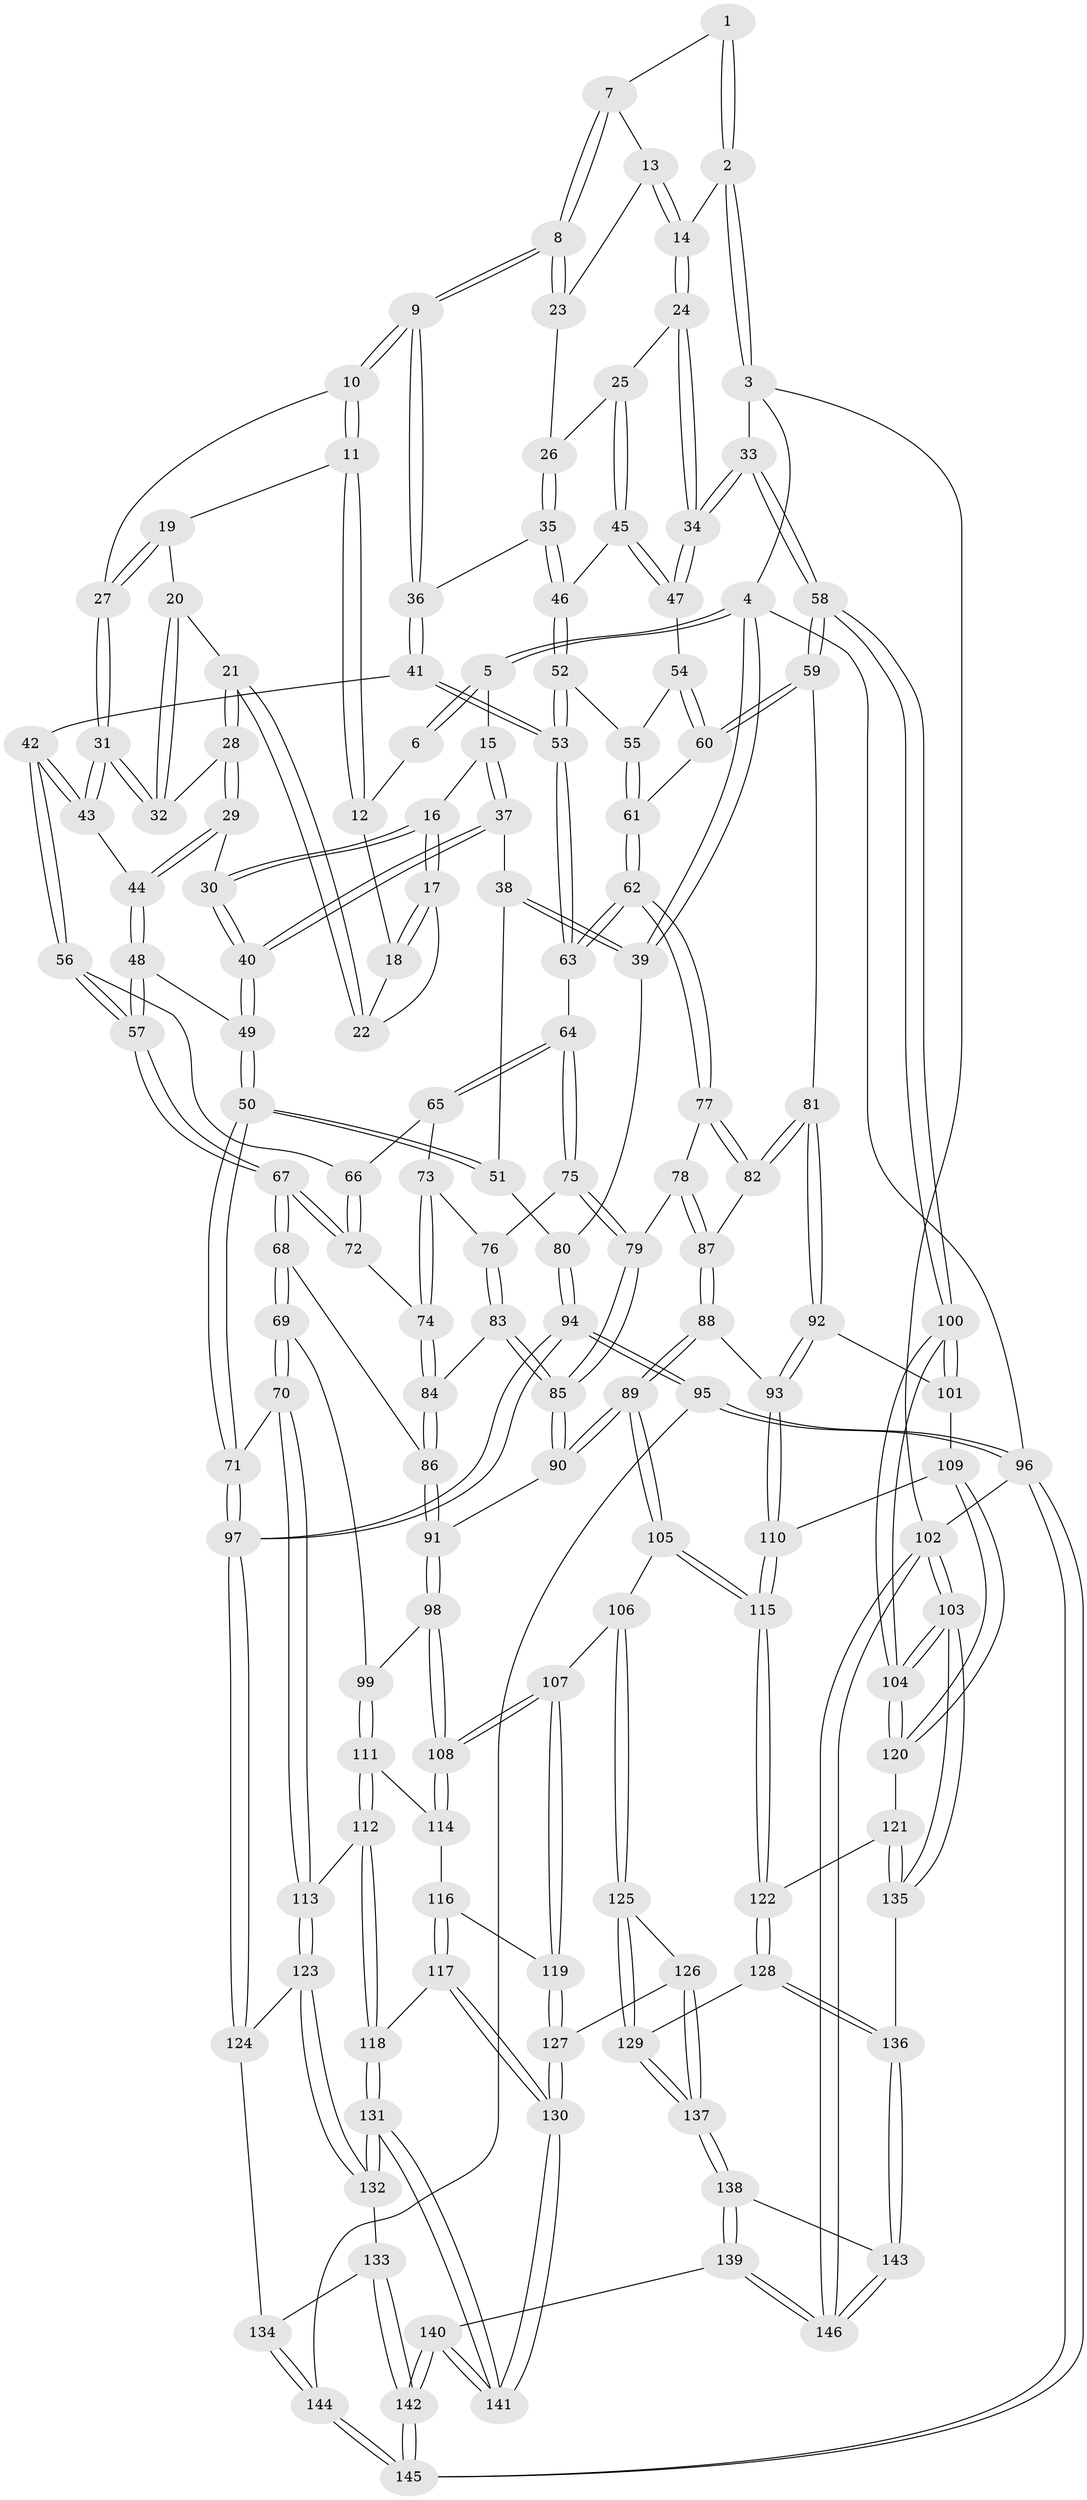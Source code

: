 // coarse degree distribution, {3: 0.11494252873563218, 5: 0.4367816091954023, 4: 0.3793103448275862, 2: 0.011494252873563218, 6: 0.05747126436781609}
// Generated by graph-tools (version 1.1) at 2025/52/02/27/25 19:52:43]
// undirected, 146 vertices, 362 edges
graph export_dot {
graph [start="1"]
  node [color=gray90,style=filled];
  1 [pos="+0.6488413349297066+0"];
  2 [pos="+1+0"];
  3 [pos="+1+0"];
  4 [pos="+0+0"];
  5 [pos="+0.011024141351257679+0"];
  6 [pos="+0.48767079713291434+0"];
  7 [pos="+0.6524128997456644+0"];
  8 [pos="+0.6387530458911697+0.10603708027265275"];
  9 [pos="+0.6262665854702301+0.1312613002910944"];
  10 [pos="+0.5853243788974865+0.12524954596685364"];
  11 [pos="+0.500474453767017+0.06333545067244593"];
  12 [pos="+0.46017684554187577+0"];
  13 [pos="+0.7717731601694653+0.04606342676066886"];
  14 [pos="+0.9079637538854868+0.03224883858604959"];
  15 [pos="+0.18038966634892206+0.05015400945907629"];
  16 [pos="+0.31161897727609583+0.1021110950054305"];
  17 [pos="+0.3350816259992709+0.08506221395398023"];
  18 [pos="+0.40647328456618603+0.017732335294132078"];
  19 [pos="+0.46600016685925144+0.1149893779169725"];
  20 [pos="+0.44836816698855764+0.1272824888112485"];
  21 [pos="+0.44489822546207314+0.1287520401913252"];
  22 [pos="+0.4262279813369104+0.10935038021982421"];
  23 [pos="+0.7629842802481249+0.07320810040698195"];
  24 [pos="+0.8933711350168908+0.10950472969940854"];
  25 [pos="+0.8530697443657052+0.1628781985885609"];
  26 [pos="+0.789513025391929+0.13290545934550466"];
  27 [pos="+0.5121406019055499+0.17765322090466076"];
  28 [pos="+0.40403699116346026+0.17485250898060373"];
  29 [pos="+0.3640584499341387+0.19193838030283644"];
  30 [pos="+0.32249399819191105+0.12558761848500452"];
  31 [pos="+0.49759509914841416+0.19949425039051882"];
  32 [pos="+0.4967248375412429+0.19910208121043504"];
  33 [pos="+1+0.26990643123533475"];
  34 [pos="+1+0.2632024934623337"];
  35 [pos="+0.6687647440327115+0.19994754146477003"];
  36 [pos="+0.6559441661949962+0.19915492774113186"];
  37 [pos="+0.13793622433079478+0.16536603554069945"];
  38 [pos="+0.10538973457474735+0.18498065785875697"];
  39 [pos="+0+0.2163129537595163"];
  40 [pos="+0.21656725460974804+0.25080352349663"];
  41 [pos="+0.6233889241709255+0.26627584846024854"];
  42 [pos="+0.5781008984258734+0.30813442113311057"];
  43 [pos="+0.5027366819572896+0.2414120412059724"];
  44 [pos="+0.35646956259119106+0.2765832429310872"];
  45 [pos="+0.8544058091040369+0.17790661769534868"];
  46 [pos="+0.7789871963105132+0.25368587208702575"];
  47 [pos="+0.949483546946386+0.27905141812579565"];
  48 [pos="+0.34681548035836507+0.2967476230765407"];
  49 [pos="+0.25708584915045024+0.3091288808652188"];
  50 [pos="+0.15798176717069018+0.43626366738585526"];
  51 [pos="+0.09034686859850254+0.38718968913550733"];
  52 [pos="+0.7920954066542997+0.32387286741332777"];
  53 [pos="+0.759865965527208+0.35438354044488124"];
  54 [pos="+0.9176064532401075+0.3077120915157189"];
  55 [pos="+0.835937316948971+0.32995519842505405"];
  56 [pos="+0.5696217512550967+0.33973778502134877"];
  57 [pos="+0.4139610020239166+0.38747187507862335"];
  58 [pos="+1+0.5150768164348156"];
  59 [pos="+0.9190199976732522+0.4410159050628282"];
  60 [pos="+0.9141584943014753+0.4370760999652382"];
  61 [pos="+0.8630255483087202+0.43446032653417455"];
  62 [pos="+0.8311145142717549+0.4506481651406749"];
  63 [pos="+0.7592772868921678+0.35611315659259435"];
  64 [pos="+0.7254670132407312+0.39590855605978703"];
  65 [pos="+0.6563207468637661+0.39140065996295226"];
  66 [pos="+0.5758052067145755+0.3513031508060633"];
  67 [pos="+0.40406715360892903+0.46655584897319097"];
  68 [pos="+0.3998178222653998+0.4829519292318099"];
  69 [pos="+0.3837816105794031+0.5059127920717472"];
  70 [pos="+0.29558508352208346+0.583858481365268"];
  71 [pos="+0.1730163487258636+0.5093914560822708"];
  72 [pos="+0.5751315444364304+0.44403233699226674"];
  73 [pos="+0.6563135452681134+0.43838217155159304"];
  74 [pos="+0.5820083834005163+0.47322108010156727"];
  75 [pos="+0.7289532594285238+0.44643685093718344"];
  76 [pos="+0.6717007449849945+0.4707791706177133"];
  77 [pos="+0.8215838694369487+0.4662655173594589"];
  78 [pos="+0.7646548179231516+0.4881050441968466"];
  79 [pos="+0.7572585766232736+0.48579175748880027"];
  80 [pos="+0+0.33239882131063037"];
  81 [pos="+0.8818390467911583+0.5469061485345178"];
  82 [pos="+0.8563203092395595+0.5263322632378616"];
  83 [pos="+0.6624741170986121+0.4844174282936"];
  84 [pos="+0.5831840728343628+0.4848248375798369"];
  85 [pos="+0.69047512267528+0.544284377846341"];
  86 [pos="+0.5694743255255587+0.5201714967290033"];
  87 [pos="+0.7833700283995151+0.5425172214774767"];
  88 [pos="+0.7778377575715213+0.6139854073168339"];
  89 [pos="+0.7386740318051596+0.6352843459784634"];
  90 [pos="+0.6812786963717874+0.5769383128689513"];
  91 [pos="+0.5825171983241901+0.5793497907780936"];
  92 [pos="+0.8943589313082488+0.5775474972675243"];
  93 [pos="+0.8587880431186491+0.6153446805929982"];
  94 [pos="+0+0.7456646064574606"];
  95 [pos="+0+0.9180616726349866"];
  96 [pos="+0+1"];
  97 [pos="+0+0.7448081291312401"];
  98 [pos="+0.575118252332632+0.591097848131819"];
  99 [pos="+0.5436411509744183+0.6106694879702892"];
  100 [pos="+1+0.5492531324407967"];
  101 [pos="+0.9940834178527976+0.5780493506990465"];
  102 [pos="+1+1"];
  103 [pos="+1+0.7985058947536386"];
  104 [pos="+1+0.731009756861003"];
  105 [pos="+0.7329880854210344+0.6600149904700039"];
  106 [pos="+0.6882695063610914+0.7027529340741396"];
  107 [pos="+0.6505197091329369+0.705029021489813"];
  108 [pos="+0.6318592542651601+0.6900314818567043"];
  109 [pos="+0.903775253360772+0.6980135390769451"];
  110 [pos="+0.8684543547021425+0.6494003350033236"];
  111 [pos="+0.5161839972179092+0.6483658727023008"];
  112 [pos="+0.4076097138648328+0.7050191384051521"];
  113 [pos="+0.3172070122981771+0.6752340486918721"];
  114 [pos="+0.5584470909559154+0.7005094435225523"];
  115 [pos="+0.8024160756290886+0.7324341828477406"];
  116 [pos="+0.5589376056353782+0.7123593208749192"];
  117 [pos="+0.5408973145458148+0.8297911511679492"];
  118 [pos="+0.46961659691614616+0.7836814064221923"];
  119 [pos="+0.6271510370446884+0.734637886218206"];
  120 [pos="+0.9348148832958624+0.7678675981408929"];
  121 [pos="+0.8756199219763209+0.8091690367301038"];
  122 [pos="+0.8373332058165558+0.8163862530453856"];
  123 [pos="+0.27075502105478877+0.7475288462818245"];
  124 [pos="+0.15324940737400028+0.7710137006496152"];
  125 [pos="+0.7021817557844904+0.7590627562708319"];
  126 [pos="+0.5921959968799881+0.8378272765167132"];
  127 [pos="+0.567683304453028+0.8318503098308789"];
  128 [pos="+0.7899053596928124+0.8559150840847509"];
  129 [pos="+0.777776508030687+0.8607950211275741"];
  130 [pos="+0.5462782333553257+0.835417763692909"];
  131 [pos="+0.3458649269230296+0.9249532174367447"];
  132 [pos="+0.2902938066431866+0.8581808128750674"];
  133 [pos="+0.21926216515908795+0.9052999754217292"];
  134 [pos="+0.16167325168629795+0.9283938114936069"];
  135 [pos="+0.9511116951660299+0.9303845198015784"];
  136 [pos="+0.9158578727005726+0.9998736719682821"];
  137 [pos="+0.7330089606921252+0.9045764536439169"];
  138 [pos="+0.7318133298786368+0.9118590669487503"];
  139 [pos="+0.626003647549852+1"];
  140 [pos="+0.4470350554670582+1"];
  141 [pos="+0.4437428032504538+1"];
  142 [pos="+0.32137789859795834+1"];
  143 [pos="+0.9135092868509451+1"];
  144 [pos="+0.15811144169402364+0.9320175151130848"];
  145 [pos="+0.2980883872028807+1"];
  146 [pos="+0.9560528102468746+1"];
  1 -- 2;
  1 -- 2;
  1 -- 7;
  2 -- 3;
  2 -- 3;
  2 -- 14;
  3 -- 4;
  3 -- 33;
  3 -- 102;
  4 -- 5;
  4 -- 5;
  4 -- 39;
  4 -- 39;
  4 -- 96;
  5 -- 6;
  5 -- 6;
  5 -- 15;
  6 -- 12;
  7 -- 8;
  7 -- 8;
  7 -- 13;
  8 -- 9;
  8 -- 9;
  8 -- 23;
  8 -- 23;
  9 -- 10;
  9 -- 10;
  9 -- 36;
  9 -- 36;
  10 -- 11;
  10 -- 11;
  10 -- 27;
  11 -- 12;
  11 -- 12;
  11 -- 19;
  12 -- 18;
  13 -- 14;
  13 -- 14;
  13 -- 23;
  14 -- 24;
  14 -- 24;
  15 -- 16;
  15 -- 37;
  15 -- 37;
  16 -- 17;
  16 -- 17;
  16 -- 30;
  16 -- 30;
  17 -- 18;
  17 -- 18;
  17 -- 22;
  18 -- 22;
  19 -- 20;
  19 -- 27;
  19 -- 27;
  20 -- 21;
  20 -- 32;
  20 -- 32;
  21 -- 22;
  21 -- 22;
  21 -- 28;
  21 -- 28;
  23 -- 26;
  24 -- 25;
  24 -- 34;
  24 -- 34;
  25 -- 26;
  25 -- 45;
  25 -- 45;
  26 -- 35;
  26 -- 35;
  27 -- 31;
  27 -- 31;
  28 -- 29;
  28 -- 29;
  28 -- 32;
  29 -- 30;
  29 -- 44;
  29 -- 44;
  30 -- 40;
  30 -- 40;
  31 -- 32;
  31 -- 32;
  31 -- 43;
  31 -- 43;
  33 -- 34;
  33 -- 34;
  33 -- 58;
  33 -- 58;
  34 -- 47;
  34 -- 47;
  35 -- 36;
  35 -- 46;
  35 -- 46;
  36 -- 41;
  36 -- 41;
  37 -- 38;
  37 -- 40;
  37 -- 40;
  38 -- 39;
  38 -- 39;
  38 -- 51;
  39 -- 80;
  40 -- 49;
  40 -- 49;
  41 -- 42;
  41 -- 53;
  41 -- 53;
  42 -- 43;
  42 -- 43;
  42 -- 56;
  42 -- 56;
  43 -- 44;
  44 -- 48;
  44 -- 48;
  45 -- 46;
  45 -- 47;
  45 -- 47;
  46 -- 52;
  46 -- 52;
  47 -- 54;
  48 -- 49;
  48 -- 57;
  48 -- 57;
  49 -- 50;
  49 -- 50;
  50 -- 51;
  50 -- 51;
  50 -- 71;
  50 -- 71;
  51 -- 80;
  52 -- 53;
  52 -- 53;
  52 -- 55;
  53 -- 63;
  53 -- 63;
  54 -- 55;
  54 -- 60;
  54 -- 60;
  55 -- 61;
  55 -- 61;
  56 -- 57;
  56 -- 57;
  56 -- 66;
  57 -- 67;
  57 -- 67;
  58 -- 59;
  58 -- 59;
  58 -- 100;
  58 -- 100;
  59 -- 60;
  59 -- 60;
  59 -- 81;
  60 -- 61;
  61 -- 62;
  61 -- 62;
  62 -- 63;
  62 -- 63;
  62 -- 77;
  62 -- 77;
  63 -- 64;
  64 -- 65;
  64 -- 65;
  64 -- 75;
  64 -- 75;
  65 -- 66;
  65 -- 73;
  66 -- 72;
  66 -- 72;
  67 -- 68;
  67 -- 68;
  67 -- 72;
  67 -- 72;
  68 -- 69;
  68 -- 69;
  68 -- 86;
  69 -- 70;
  69 -- 70;
  69 -- 99;
  70 -- 71;
  70 -- 113;
  70 -- 113;
  71 -- 97;
  71 -- 97;
  72 -- 74;
  73 -- 74;
  73 -- 74;
  73 -- 76;
  74 -- 84;
  74 -- 84;
  75 -- 76;
  75 -- 79;
  75 -- 79;
  76 -- 83;
  76 -- 83;
  77 -- 78;
  77 -- 82;
  77 -- 82;
  78 -- 79;
  78 -- 87;
  78 -- 87;
  79 -- 85;
  79 -- 85;
  80 -- 94;
  80 -- 94;
  81 -- 82;
  81 -- 82;
  81 -- 92;
  81 -- 92;
  82 -- 87;
  83 -- 84;
  83 -- 85;
  83 -- 85;
  84 -- 86;
  84 -- 86;
  85 -- 90;
  85 -- 90;
  86 -- 91;
  86 -- 91;
  87 -- 88;
  87 -- 88;
  88 -- 89;
  88 -- 89;
  88 -- 93;
  89 -- 90;
  89 -- 90;
  89 -- 105;
  89 -- 105;
  90 -- 91;
  91 -- 98;
  91 -- 98;
  92 -- 93;
  92 -- 93;
  92 -- 101;
  93 -- 110;
  93 -- 110;
  94 -- 95;
  94 -- 95;
  94 -- 97;
  94 -- 97;
  95 -- 96;
  95 -- 96;
  95 -- 144;
  96 -- 145;
  96 -- 145;
  96 -- 102;
  97 -- 124;
  97 -- 124;
  98 -- 99;
  98 -- 108;
  98 -- 108;
  99 -- 111;
  99 -- 111;
  100 -- 101;
  100 -- 101;
  100 -- 104;
  100 -- 104;
  101 -- 109;
  102 -- 103;
  102 -- 103;
  102 -- 146;
  102 -- 146;
  103 -- 104;
  103 -- 104;
  103 -- 135;
  103 -- 135;
  104 -- 120;
  104 -- 120;
  105 -- 106;
  105 -- 115;
  105 -- 115;
  106 -- 107;
  106 -- 125;
  106 -- 125;
  107 -- 108;
  107 -- 108;
  107 -- 119;
  107 -- 119;
  108 -- 114;
  108 -- 114;
  109 -- 110;
  109 -- 120;
  109 -- 120;
  110 -- 115;
  110 -- 115;
  111 -- 112;
  111 -- 112;
  111 -- 114;
  112 -- 113;
  112 -- 118;
  112 -- 118;
  113 -- 123;
  113 -- 123;
  114 -- 116;
  115 -- 122;
  115 -- 122;
  116 -- 117;
  116 -- 117;
  116 -- 119;
  117 -- 118;
  117 -- 130;
  117 -- 130;
  118 -- 131;
  118 -- 131;
  119 -- 127;
  119 -- 127;
  120 -- 121;
  121 -- 122;
  121 -- 135;
  121 -- 135;
  122 -- 128;
  122 -- 128;
  123 -- 124;
  123 -- 132;
  123 -- 132;
  124 -- 134;
  125 -- 126;
  125 -- 129;
  125 -- 129;
  126 -- 127;
  126 -- 137;
  126 -- 137;
  127 -- 130;
  127 -- 130;
  128 -- 129;
  128 -- 136;
  128 -- 136;
  129 -- 137;
  129 -- 137;
  130 -- 141;
  130 -- 141;
  131 -- 132;
  131 -- 132;
  131 -- 141;
  131 -- 141;
  132 -- 133;
  133 -- 134;
  133 -- 142;
  133 -- 142;
  134 -- 144;
  134 -- 144;
  135 -- 136;
  136 -- 143;
  136 -- 143;
  137 -- 138;
  137 -- 138;
  138 -- 139;
  138 -- 139;
  138 -- 143;
  139 -- 140;
  139 -- 146;
  139 -- 146;
  140 -- 141;
  140 -- 141;
  140 -- 142;
  140 -- 142;
  142 -- 145;
  142 -- 145;
  143 -- 146;
  143 -- 146;
  144 -- 145;
  144 -- 145;
}
